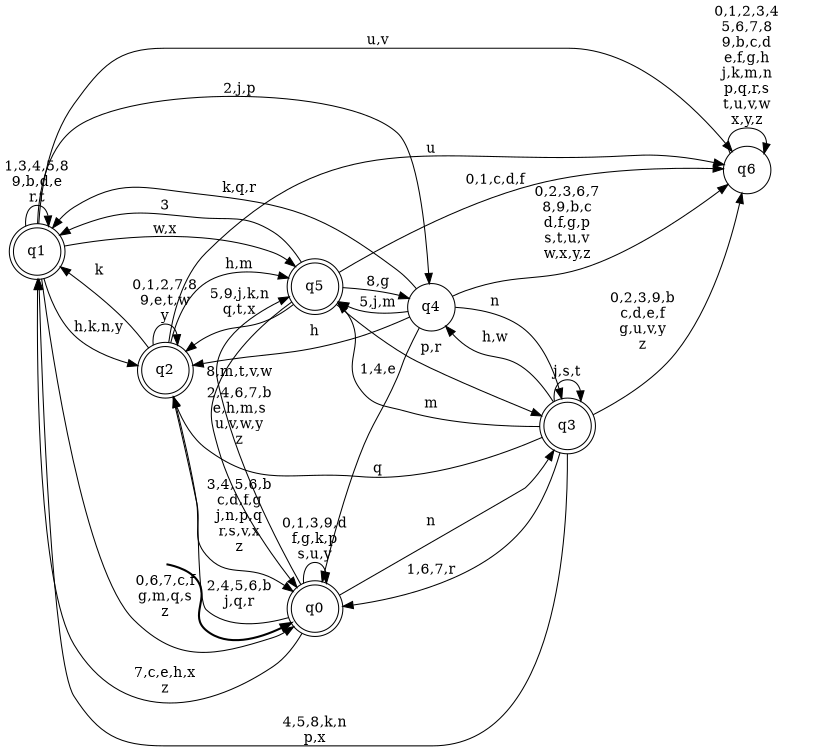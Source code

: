 digraph BlueStar {
__start0 [style = invis, shape = none, label = "", width = 0, height = 0];

rankdir=LR;
size="8,5";

s0 [style="rounded,filled", color="black", fillcolor="white" shape="doublecircle", label="q0"];
s1 [style="rounded,filled", color="black", fillcolor="white" shape="doublecircle", label="q1"];
s2 [style="rounded,filled", color="black", fillcolor="white" shape="doublecircle", label="q2"];
s3 [style="rounded,filled", color="black", fillcolor="white" shape="doublecircle", label="q3"];
s4 [style="filled", color="black", fillcolor="white" shape="circle", label="q4"];
s5 [style="rounded,filled", color="black", fillcolor="white" shape="doublecircle", label="q5"];
s6 [style="filled", color="black", fillcolor="white" shape="circle", label="q6"];
subgraph cluster_main { 
	graph [pad=".75", ranksep="0.15", nodesep="0.15"];
	 style=invis; 
	__start0 -> s0 [penwidth=2];
}
s0 -> s0 [label="0,1,3,9,d\nf,g,k,p\ns,u,y"];
s0 -> s1 [label="7,c,e,h,x\nz"];
s0 -> s2 [label="2,4,5,6,b\nj,q,r"];
s0 -> s3 [label="n"];
s0 -> s5 [label="8,m,t,v,w"];
s1 -> s0 [label="0,6,7,c,f\ng,m,q,s\nz"];
s1 -> s1 [label="1,3,4,5,8\n9,b,d,e\nr,t"];
s1 -> s2 [label="h,k,n,y"];
s1 -> s4 [label="2,j,p"];
s1 -> s5 [label="w,x"];
s1 -> s6 [label="u,v"];
s2 -> s0 [label="3,4,5,6,b\nc,d,f,g\nj,n,p,q\nr,s,v,x\nz"];
s2 -> s1 [label="k"];
s2 -> s2 [label="0,1,2,7,8\n9,e,t,w\ny"];
s2 -> s5 [label="h,m"];
s2 -> s6 [label="u"];
s3 -> s0 [label="1,6,7,r"];
s3 -> s1 [label="4,5,8,k,n\np,x"];
s3 -> s2 [label="q"];
s3 -> s3 [label="j,s,t"];
s3 -> s4 [label="h,w"];
s3 -> s5 [label="m"];
s3 -> s6 [label="0,2,3,9,b\nc,d,e,f\ng,u,v,y\nz"];
s4 -> s0 [label="1,4,e"];
s4 -> s1 [label="k,q,r"];
s4 -> s2 [label="h"];
s4 -> s3 [label="n"];
s4 -> s5 [label="5,j,m"];
s4 -> s6 [label="0,2,3,6,7\n8,9,b,c\nd,f,g,p\ns,t,u,v\nw,x,y,z"];
s5 -> s0 [label="2,4,6,7,b\ne,h,m,s\nu,v,w,y\nz"];
s5 -> s1 [label="3"];
s5 -> s2 [label="5,9,j,k,n\nq,t,x"];
s5 -> s3 [label="p,r"];
s5 -> s4 [label="8,g"];
s5 -> s6 [label="0,1,c,d,f"];
s6 -> s6 [label="0,1,2,3,4\n5,6,7,8\n9,b,c,d\ne,f,g,h\nj,k,m,n\np,q,r,s\nt,u,v,w\nx,y,z"];

}